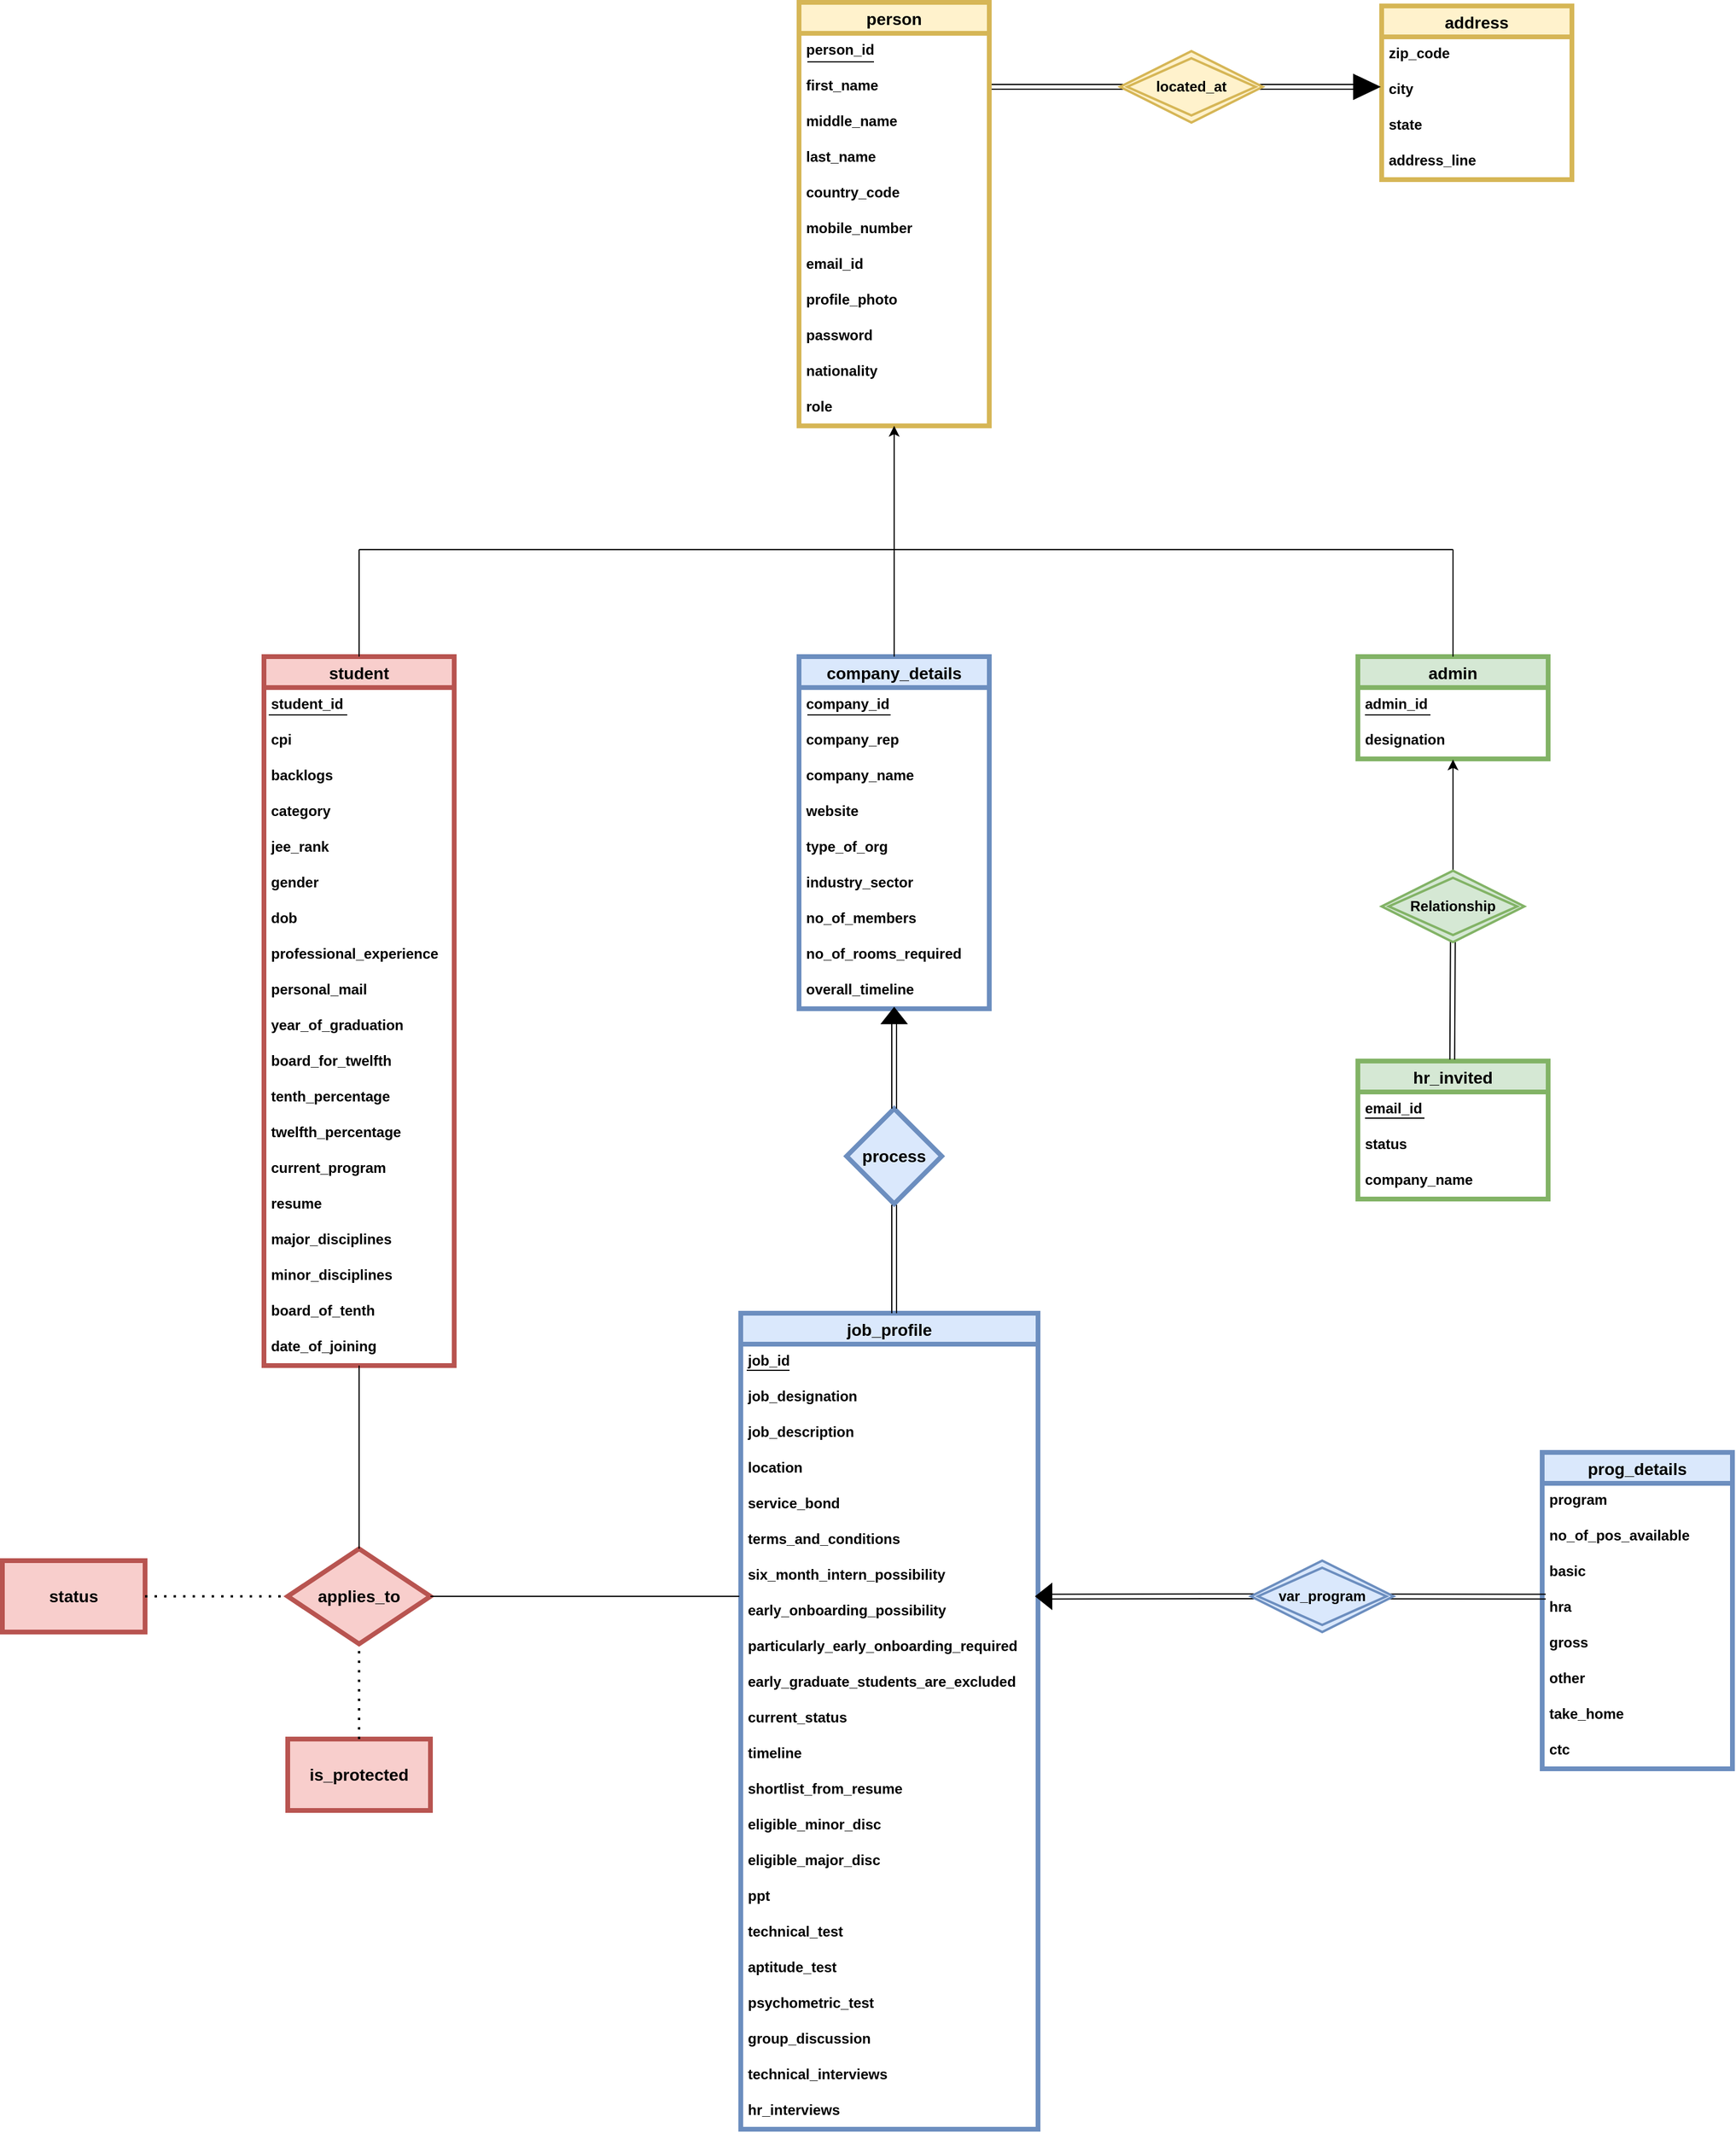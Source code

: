 <mxfile version="20.8.13" type="github">
  <diagram name="Page-1" id="ErMQx3ynQLDzi9Iqxh45">
    <mxGraphModel dx="875" dy="451" grid="1" gridSize="10" guides="1" tooltips="1" connect="1" arrows="1" fold="1" page="1" pageScale="1" pageWidth="1700" pageHeight="1100" background="#ffffff" math="0" shadow="0">
      <root>
        <mxCell id="0" />
        <mxCell id="1" parent="0" />
        <mxCell id="yVTUAOqbUdBhxPRr4Zg2-1" value="person" style="swimlane;fontStyle=1;childLayout=stackLayout;horizontal=1;startSize=26;horizontalStack=0;resizeParent=1;resizeParentMax=0;resizeLast=0;collapsible=1;marginBottom=0;align=center;fontSize=14;fillColor=#fff2cc;strokeColor=#d6b656;strokeWidth=4;" parent="1" vertex="1">
          <mxGeometry x="700" y="60" width="160" height="356" as="geometry" />
        </mxCell>
        <mxCell id="yVTUAOqbUdBhxPRr4Zg2-3" value="person_id" style="text;strokeColor=none;fillColor=none;spacingLeft=4;spacingRight=4;overflow=hidden;rotatable=0;points=[[0,0.5],[1,0.5]];portConstraint=eastwest;fontSize=12;fontStyle=1" parent="yVTUAOqbUdBhxPRr4Zg2-1" vertex="1">
          <mxGeometry y="26" width="160" height="30" as="geometry" />
        </mxCell>
        <mxCell id="Y-0x0eViZNTuThx88ply-29" value="" style="endArrow=none;html=1;rounded=0;shadow=0;fontSize=14;startSize=13;endSize=13;sourcePerimeterSpacing=-14;targetPerimeterSpacing=-7;" edge="1" parent="yVTUAOqbUdBhxPRr4Zg2-1">
          <mxGeometry width="50" height="50" relative="1" as="geometry">
            <mxPoint x="7" y="50" as="sourcePoint" />
            <mxPoint x="63" y="50" as="targetPoint" />
          </mxGeometry>
        </mxCell>
        <mxCell id="yVTUAOqbUdBhxPRr4Zg2-4" value="first_name" style="text;strokeColor=none;fillColor=none;spacingLeft=4;spacingRight=4;overflow=hidden;rotatable=0;points=[[0,0.5],[1,0.5]];portConstraint=eastwest;fontSize=12;strokeWidth=1;fontStyle=1" parent="yVTUAOqbUdBhxPRr4Zg2-1" vertex="1">
          <mxGeometry y="56" width="160" height="30" as="geometry" />
        </mxCell>
        <mxCell id="yVTUAOqbUdBhxPRr4Zg2-7" value="middle_name&#xa;" style="text;strokeColor=none;fillColor=none;spacingLeft=4;spacingRight=4;overflow=hidden;rotatable=0;points=[[0,0.5],[1,0.5]];portConstraint=eastwest;fontSize=12;strokeWidth=1;fontStyle=1" parent="yVTUAOqbUdBhxPRr4Zg2-1" vertex="1">
          <mxGeometry y="86" width="160" height="30" as="geometry" />
        </mxCell>
        <mxCell id="yVTUAOqbUdBhxPRr4Zg2-8" value="last_name" style="text;strokeColor=none;fillColor=none;spacingLeft=4;spacingRight=4;overflow=hidden;rotatable=0;points=[[0,0.5],[1,0.5]];portConstraint=eastwest;fontSize=12;strokeWidth=1;fontStyle=1" parent="yVTUAOqbUdBhxPRr4Zg2-1" vertex="1">
          <mxGeometry y="116" width="160" height="30" as="geometry" />
        </mxCell>
        <mxCell id="yVTUAOqbUdBhxPRr4Zg2-9" value="country_code" style="text;strokeColor=none;fillColor=none;spacingLeft=4;spacingRight=4;overflow=hidden;rotatable=0;points=[[0,0.5],[1,0.5]];portConstraint=eastwest;fontSize=12;strokeWidth=1;fontStyle=1" parent="yVTUAOqbUdBhxPRr4Zg2-1" vertex="1">
          <mxGeometry y="146" width="160" height="30" as="geometry" />
        </mxCell>
        <mxCell id="yVTUAOqbUdBhxPRr4Zg2-10" value="mobile_number" style="text;strokeColor=none;fillColor=none;spacingLeft=4;spacingRight=4;overflow=hidden;rotatable=0;points=[[0,0.5],[1,0.5]];portConstraint=eastwest;fontSize=12;strokeWidth=1;fontStyle=1" parent="yVTUAOqbUdBhxPRr4Zg2-1" vertex="1">
          <mxGeometry y="176" width="160" height="30" as="geometry" />
        </mxCell>
        <mxCell id="yVTUAOqbUdBhxPRr4Zg2-11" value="email_id" style="text;strokeColor=none;fillColor=none;spacingLeft=4;spacingRight=4;overflow=hidden;rotatable=0;points=[[0,0.5],[1,0.5]];portConstraint=eastwest;fontSize=12;strokeWidth=1;fontStyle=1" parent="yVTUAOqbUdBhxPRr4Zg2-1" vertex="1">
          <mxGeometry y="206" width="160" height="30" as="geometry" />
        </mxCell>
        <mxCell id="yVTUAOqbUdBhxPRr4Zg2-12" value="profile_photo" style="text;strokeColor=none;fillColor=none;spacingLeft=4;spacingRight=4;overflow=hidden;rotatable=0;points=[[0,0.5],[1,0.5]];portConstraint=eastwest;fontSize=12;strokeWidth=1;fontStyle=1" parent="yVTUAOqbUdBhxPRr4Zg2-1" vertex="1">
          <mxGeometry y="236" width="160" height="30" as="geometry" />
        </mxCell>
        <mxCell id="yVTUAOqbUdBhxPRr4Zg2-14" value="password" style="text;strokeColor=none;fillColor=none;spacingLeft=4;spacingRight=4;overflow=hidden;rotatable=0;points=[[0,0.5],[1,0.5]];portConstraint=eastwest;fontSize=12;strokeWidth=1;fontStyle=1" parent="yVTUAOqbUdBhxPRr4Zg2-1" vertex="1">
          <mxGeometry y="266" width="160" height="30" as="geometry" />
        </mxCell>
        <mxCell id="yVTUAOqbUdBhxPRr4Zg2-15" value="nationality" style="text;strokeColor=none;fillColor=none;spacingLeft=4;spacingRight=4;overflow=hidden;rotatable=0;points=[[0,0.5],[1,0.5]];portConstraint=eastwest;fontSize=12;strokeWidth=1;fontStyle=1" parent="yVTUAOqbUdBhxPRr4Zg2-1" vertex="1">
          <mxGeometry y="296" width="160" height="30" as="geometry" />
        </mxCell>
        <mxCell id="yVTUAOqbUdBhxPRr4Zg2-117" value="role" style="text;strokeColor=none;fillColor=none;spacingLeft=4;spacingRight=4;overflow=hidden;rotatable=0;points=[[0,0.5],[1,0.5]];portConstraint=eastwest;fontSize=12;strokeWidth=1;fontStyle=1" parent="yVTUAOqbUdBhxPRr4Zg2-1" vertex="1">
          <mxGeometry y="326" width="160" height="30" as="geometry" />
        </mxCell>
        <mxCell id="yVTUAOqbUdBhxPRr4Zg2-18" value="address" style="swimlane;fontStyle=1;childLayout=stackLayout;horizontal=1;startSize=26;horizontalStack=0;resizeParent=1;resizeParentMax=0;resizeLast=0;collapsible=1;marginBottom=0;align=center;fontSize=14;strokeWidth=4;fillColor=#fff2cc;strokeColor=#d6b656;" parent="1" vertex="1">
          <mxGeometry x="1190" y="63" width="160" height="146" as="geometry" />
        </mxCell>
        <mxCell id="yVTUAOqbUdBhxPRr4Zg2-19" value="zip_code" style="text;strokeColor=none;fillColor=none;spacingLeft=4;spacingRight=4;overflow=hidden;rotatable=0;points=[[0,0.5],[1,0.5]];portConstraint=eastwest;fontSize=12;fontStyle=1" parent="yVTUAOqbUdBhxPRr4Zg2-18" vertex="1">
          <mxGeometry y="26" width="160" height="30" as="geometry" />
        </mxCell>
        <mxCell id="yVTUAOqbUdBhxPRr4Zg2-20" value="city" style="text;strokeColor=none;fillColor=none;spacingLeft=4;spacingRight=4;overflow=hidden;rotatable=0;points=[[0,0.5],[1,0.5]];portConstraint=eastwest;fontSize=12;fontStyle=1" parent="yVTUAOqbUdBhxPRr4Zg2-18" vertex="1">
          <mxGeometry y="56" width="160" height="30" as="geometry" />
        </mxCell>
        <mxCell id="yVTUAOqbUdBhxPRr4Zg2-21" value="state " style="text;strokeColor=none;fillColor=none;spacingLeft=4;spacingRight=4;overflow=hidden;rotatable=0;points=[[0,0.5],[1,0.5]];portConstraint=eastwest;fontSize=12;fontStyle=1" parent="yVTUAOqbUdBhxPRr4Zg2-18" vertex="1">
          <mxGeometry y="86" width="160" height="30" as="geometry" />
        </mxCell>
        <mxCell id="yVTUAOqbUdBhxPRr4Zg2-22" value="address_line" style="text;strokeColor=none;fillColor=none;spacingLeft=4;spacingRight=4;overflow=hidden;rotatable=0;points=[[0,0.5],[1,0.5]];portConstraint=eastwest;fontSize=12;fontStyle=1" parent="yVTUAOqbUdBhxPRr4Zg2-18" vertex="1">
          <mxGeometry y="116" width="160" height="30" as="geometry" />
        </mxCell>
        <mxCell id="yVTUAOqbUdBhxPRr4Zg2-23" value="student" style="swimlane;fontStyle=1;childLayout=stackLayout;horizontal=1;startSize=26;horizontalStack=0;resizeParent=1;resizeParentMax=0;resizeLast=0;collapsible=1;marginBottom=0;align=center;fontSize=14;strokeWidth=4;fillColor=#f8cecc;strokeColor=#b85450;" parent="1" vertex="1">
          <mxGeometry x="250" y="610" width="160" height="596" as="geometry" />
        </mxCell>
        <mxCell id="yVTUAOqbUdBhxPRr4Zg2-24" value="student_id" style="text;strokeColor=none;fillColor=none;spacingLeft=4;spacingRight=4;overflow=hidden;rotatable=0;points=[[0,0.5],[1,0.5]];portConstraint=eastwest;fontSize=12;fontStyle=1" parent="yVTUAOqbUdBhxPRr4Zg2-23" vertex="1">
          <mxGeometry y="26" width="160" height="30" as="geometry" />
        </mxCell>
        <mxCell id="Y-0x0eViZNTuThx88ply-30" value="" style="endArrow=none;html=1;rounded=0;shadow=0;fontSize=14;startSize=13;endSize=13;sourcePerimeterSpacing=-14;targetPerimeterSpacing=-7;" edge="1" parent="yVTUAOqbUdBhxPRr4Zg2-23">
          <mxGeometry width="50" height="50" relative="1" as="geometry">
            <mxPoint x="4" y="49" as="sourcePoint" />
            <mxPoint x="70" y="49" as="targetPoint" />
          </mxGeometry>
        </mxCell>
        <mxCell id="yVTUAOqbUdBhxPRr4Zg2-116" value="cpi" style="text;strokeColor=none;fillColor=none;spacingLeft=4;spacingRight=4;overflow=hidden;rotatable=0;points=[[0,0.5],[1,0.5]];portConstraint=eastwest;fontSize=12;fontStyle=1" parent="yVTUAOqbUdBhxPRr4Zg2-23" vertex="1">
          <mxGeometry y="56" width="160" height="30" as="geometry" />
        </mxCell>
        <mxCell id="yVTUAOqbUdBhxPRr4Zg2-25" value="backlogs" style="text;strokeColor=none;fillColor=none;spacingLeft=4;spacingRight=4;overflow=hidden;rotatable=0;points=[[0,0.5],[1,0.5]];portConstraint=eastwest;fontSize=12;fontStyle=1" parent="yVTUAOqbUdBhxPRr4Zg2-23" vertex="1">
          <mxGeometry y="86" width="160" height="30" as="geometry" />
        </mxCell>
        <mxCell id="yVTUAOqbUdBhxPRr4Zg2-26" value="category" style="text;strokeColor=none;fillColor=none;spacingLeft=4;spacingRight=4;overflow=hidden;rotatable=0;points=[[0,0.5],[1,0.5]];portConstraint=eastwest;fontSize=12;fontStyle=1" parent="yVTUAOqbUdBhxPRr4Zg2-23" vertex="1">
          <mxGeometry y="116" width="160" height="30" as="geometry" />
        </mxCell>
        <mxCell id="yVTUAOqbUdBhxPRr4Zg2-27" value="jee_rank" style="text;strokeColor=none;fillColor=none;spacingLeft=4;spacingRight=4;overflow=hidden;rotatable=0;points=[[0,0.5],[1,0.5]];portConstraint=eastwest;fontSize=12;fontStyle=1" parent="yVTUAOqbUdBhxPRr4Zg2-23" vertex="1">
          <mxGeometry y="146" width="160" height="30" as="geometry" />
        </mxCell>
        <mxCell id="yVTUAOqbUdBhxPRr4Zg2-28" value="gender" style="text;strokeColor=none;fillColor=none;spacingLeft=4;spacingRight=4;overflow=hidden;rotatable=0;points=[[0,0.5],[1,0.5]];portConstraint=eastwest;fontSize=12;fontStyle=1" parent="yVTUAOqbUdBhxPRr4Zg2-23" vertex="1">
          <mxGeometry y="176" width="160" height="30" as="geometry" />
        </mxCell>
        <mxCell id="yVTUAOqbUdBhxPRr4Zg2-29" value="dob" style="text;strokeColor=none;fillColor=none;spacingLeft=4;spacingRight=4;overflow=hidden;rotatable=0;points=[[0,0.5],[1,0.5]];portConstraint=eastwest;fontSize=12;fontStyle=1" parent="yVTUAOqbUdBhxPRr4Zg2-23" vertex="1">
          <mxGeometry y="206" width="160" height="30" as="geometry" />
        </mxCell>
        <mxCell id="yVTUAOqbUdBhxPRr4Zg2-30" value="professional_experience " style="text;strokeColor=none;fillColor=none;spacingLeft=4;spacingRight=4;overflow=hidden;rotatable=0;points=[[0,0.5],[1,0.5]];portConstraint=eastwest;fontSize=12;fontStyle=1" parent="yVTUAOqbUdBhxPRr4Zg2-23" vertex="1">
          <mxGeometry y="236" width="160" height="30" as="geometry" />
        </mxCell>
        <mxCell id="yVTUAOqbUdBhxPRr4Zg2-31" value="personal_mail" style="text;strokeColor=none;fillColor=none;spacingLeft=4;spacingRight=4;overflow=hidden;rotatable=0;points=[[0,0.5],[1,0.5]];portConstraint=eastwest;fontSize=12;fontStyle=1" parent="yVTUAOqbUdBhxPRr4Zg2-23" vertex="1">
          <mxGeometry y="266" width="160" height="30" as="geometry" />
        </mxCell>
        <mxCell id="yVTUAOqbUdBhxPRr4Zg2-32" value="year_of_graduation" style="text;strokeColor=none;fillColor=none;spacingLeft=4;spacingRight=4;overflow=hidden;rotatable=0;points=[[0,0.5],[1,0.5]];portConstraint=eastwest;fontSize=12;fontStyle=1" parent="yVTUAOqbUdBhxPRr4Zg2-23" vertex="1">
          <mxGeometry y="296" width="160" height="30" as="geometry" />
        </mxCell>
        <mxCell id="yVTUAOqbUdBhxPRr4Zg2-33" value="board_for_twelfth" style="text;strokeColor=none;fillColor=none;spacingLeft=4;spacingRight=4;overflow=hidden;rotatable=0;points=[[0,0.5],[1,0.5]];portConstraint=eastwest;fontSize=12;fontStyle=1" parent="yVTUAOqbUdBhxPRr4Zg2-23" vertex="1">
          <mxGeometry y="326" width="160" height="30" as="geometry" />
        </mxCell>
        <mxCell id="yVTUAOqbUdBhxPRr4Zg2-34" value="tenth_percentage" style="text;strokeColor=none;fillColor=none;spacingLeft=4;spacingRight=4;overflow=hidden;rotatable=0;points=[[0,0.5],[1,0.5]];portConstraint=eastwest;fontSize=12;fontStyle=1" parent="yVTUAOqbUdBhxPRr4Zg2-23" vertex="1">
          <mxGeometry y="356" width="160" height="30" as="geometry" />
        </mxCell>
        <mxCell id="yVTUAOqbUdBhxPRr4Zg2-35" value="twelfth_percentage" style="text;strokeColor=none;fillColor=none;spacingLeft=4;spacingRight=4;overflow=hidden;rotatable=0;points=[[0,0.5],[1,0.5]];portConstraint=eastwest;fontSize=12;fontStyle=1" parent="yVTUAOqbUdBhxPRr4Zg2-23" vertex="1">
          <mxGeometry y="386" width="160" height="30" as="geometry" />
        </mxCell>
        <mxCell id="yVTUAOqbUdBhxPRr4Zg2-36" value="current_program" style="text;strokeColor=none;fillColor=none;spacingLeft=4;spacingRight=4;overflow=hidden;rotatable=0;points=[[0,0.5],[1,0.5]];portConstraint=eastwest;fontSize=12;fontStyle=1" parent="yVTUAOqbUdBhxPRr4Zg2-23" vertex="1">
          <mxGeometry y="416" width="160" height="30" as="geometry" />
        </mxCell>
        <mxCell id="yVTUAOqbUdBhxPRr4Zg2-37" value="resume" style="text;strokeColor=none;fillColor=none;spacingLeft=4;spacingRight=4;overflow=hidden;rotatable=0;points=[[0,0.5],[1,0.5]];portConstraint=eastwest;fontSize=12;fontStyle=1" parent="yVTUAOqbUdBhxPRr4Zg2-23" vertex="1">
          <mxGeometry y="446" width="160" height="30" as="geometry" />
        </mxCell>
        <mxCell id="yVTUAOqbUdBhxPRr4Zg2-38" value="major_disciplines " style="text;strokeColor=none;fillColor=none;spacingLeft=4;spacingRight=4;overflow=hidden;rotatable=0;points=[[0,0.5],[1,0.5]];portConstraint=eastwest;fontSize=12;fontStyle=1" parent="yVTUAOqbUdBhxPRr4Zg2-23" vertex="1">
          <mxGeometry y="476" width="160" height="30" as="geometry" />
        </mxCell>
        <mxCell id="yVTUAOqbUdBhxPRr4Zg2-39" value="minor_disciplines " style="text;strokeColor=none;fillColor=none;spacingLeft=4;spacingRight=4;overflow=hidden;rotatable=0;points=[[0,0.5],[1,0.5]];portConstraint=eastwest;fontSize=12;fontStyle=1" parent="yVTUAOqbUdBhxPRr4Zg2-23" vertex="1">
          <mxGeometry y="506" width="160" height="30" as="geometry" />
        </mxCell>
        <mxCell id="yVTUAOqbUdBhxPRr4Zg2-40" value="board_of_tenth" style="text;strokeColor=none;fillColor=none;spacingLeft=4;spacingRight=4;overflow=hidden;rotatable=0;points=[[0,0.5],[1,0.5]];portConstraint=eastwest;fontSize=12;fontStyle=1" parent="yVTUAOqbUdBhxPRr4Zg2-23" vertex="1">
          <mxGeometry y="536" width="160" height="30" as="geometry" />
        </mxCell>
        <mxCell id="yVTUAOqbUdBhxPRr4Zg2-60" value="date_of_joining" style="text;strokeColor=none;fillColor=none;spacingLeft=4;spacingRight=4;overflow=hidden;rotatable=0;points=[[0,0.5],[1,0.5]];portConstraint=eastwest;fontSize=12;fontStyle=1" parent="yVTUAOqbUdBhxPRr4Zg2-23" vertex="1">
          <mxGeometry y="566" width="160" height="30" as="geometry" />
        </mxCell>
        <mxCell id="yVTUAOqbUdBhxPRr4Zg2-61" value="job_profile" style="swimlane;fontStyle=1;childLayout=stackLayout;horizontal=1;startSize=26;horizontalStack=0;resizeParent=1;resizeParentMax=0;resizeLast=0;collapsible=1;marginBottom=0;align=center;fontSize=14;strokeWidth=4;fillColor=#dae8fc;strokeColor=#6c8ebf;" parent="1" vertex="1">
          <mxGeometry x="651" y="1162" width="250" height="686" as="geometry" />
        </mxCell>
        <mxCell id="yVTUAOqbUdBhxPRr4Zg2-62" value="job_id" style="text;strokeColor=none;fillColor=none;spacingLeft=4;spacingRight=4;overflow=hidden;rotatable=0;points=[[0,0.5],[1,0.5]];portConstraint=eastwest;fontSize=12;strokeWidth=2;fontStyle=1" parent="yVTUAOqbUdBhxPRr4Zg2-61" vertex="1">
          <mxGeometry y="26" width="250" height="30" as="geometry" />
        </mxCell>
        <mxCell id="Y-0x0eViZNTuThx88ply-33" value="" style="endArrow=none;html=1;rounded=0;shadow=0;fontSize=14;startSize=13;endSize=13;sourcePerimeterSpacing=-14;targetPerimeterSpacing=-7;" edge="1" parent="yVTUAOqbUdBhxPRr4Zg2-61">
          <mxGeometry width="50" height="50" relative="1" as="geometry">
            <mxPoint x="5" y="48" as="sourcePoint" />
            <mxPoint x="41" y="48" as="targetPoint" />
          </mxGeometry>
        </mxCell>
        <mxCell id="yVTUAOqbUdBhxPRr4Zg2-63" value="job_designation" style="text;strokeColor=none;fillColor=none;spacingLeft=4;spacingRight=4;overflow=hidden;rotatable=0;points=[[0,0.5],[1,0.5]];portConstraint=eastwest;fontSize=12;fontStyle=1" parent="yVTUAOqbUdBhxPRr4Zg2-61" vertex="1">
          <mxGeometry y="56" width="250" height="30" as="geometry" />
        </mxCell>
        <mxCell id="yVTUAOqbUdBhxPRr4Zg2-64" value="job_description" style="text;strokeColor=none;fillColor=none;spacingLeft=4;spacingRight=4;overflow=hidden;rotatable=0;points=[[0,0.5],[1,0.5]];portConstraint=eastwest;fontSize=12;fontStyle=1" parent="yVTUAOqbUdBhxPRr4Zg2-61" vertex="1">
          <mxGeometry y="86" width="250" height="30" as="geometry" />
        </mxCell>
        <mxCell id="yVTUAOqbUdBhxPRr4Zg2-65" value="location" style="text;strokeColor=none;fillColor=none;spacingLeft=4;spacingRight=4;overflow=hidden;rotatable=0;points=[[0,0.5],[1,0.5]];portConstraint=eastwest;fontSize=12;fontStyle=1" parent="yVTUAOqbUdBhxPRr4Zg2-61" vertex="1">
          <mxGeometry y="116" width="250" height="30" as="geometry" />
        </mxCell>
        <mxCell id="yVTUAOqbUdBhxPRr4Zg2-66" value="service_bond" style="text;strokeColor=none;fillColor=none;spacingLeft=4;spacingRight=4;overflow=hidden;rotatable=0;points=[[0,0.5],[1,0.5]];portConstraint=eastwest;fontSize=12;fontStyle=1" parent="yVTUAOqbUdBhxPRr4Zg2-61" vertex="1">
          <mxGeometry y="146" width="250" height="30" as="geometry" />
        </mxCell>
        <mxCell id="yVTUAOqbUdBhxPRr4Zg2-67" value="terms_and_conditions" style="text;strokeColor=none;fillColor=none;spacingLeft=4;spacingRight=4;overflow=hidden;rotatable=0;points=[[0,0.5],[1,0.5]];portConstraint=eastwest;fontSize=12;fontStyle=1" parent="yVTUAOqbUdBhxPRr4Zg2-61" vertex="1">
          <mxGeometry y="176" width="250" height="30" as="geometry" />
        </mxCell>
        <mxCell id="yVTUAOqbUdBhxPRr4Zg2-68" value="six_month_intern_possibility" style="text;strokeColor=none;fillColor=none;spacingLeft=4;spacingRight=4;overflow=hidden;rotatable=0;points=[[0,0.5],[1,0.5]];portConstraint=eastwest;fontSize=12;fontStyle=1" parent="yVTUAOqbUdBhxPRr4Zg2-61" vertex="1">
          <mxGeometry y="206" width="250" height="30" as="geometry" />
        </mxCell>
        <mxCell id="yVTUAOqbUdBhxPRr4Zg2-69" value="early_onboarding_possibility" style="text;strokeColor=none;fillColor=none;spacingLeft=4;spacingRight=4;overflow=hidden;rotatable=0;points=[[0,0.5],[1,0.5]];portConstraint=eastwest;fontSize=12;fontStyle=1" parent="yVTUAOqbUdBhxPRr4Zg2-61" vertex="1">
          <mxGeometry y="236" width="250" height="30" as="geometry" />
        </mxCell>
        <mxCell id="yVTUAOqbUdBhxPRr4Zg2-70" value="particularly_early_onboarding_required" style="text;strokeColor=none;fillColor=none;spacingLeft=4;spacingRight=4;overflow=hidden;rotatable=0;points=[[0,0.5],[1,0.5]];portConstraint=eastwest;fontSize=12;fontStyle=1" parent="yVTUAOqbUdBhxPRr4Zg2-61" vertex="1">
          <mxGeometry y="266" width="250" height="30" as="geometry" />
        </mxCell>
        <mxCell id="yVTUAOqbUdBhxPRr4Zg2-71" value="early_graduate_students_are_excluded" style="text;strokeColor=none;fillColor=none;spacingLeft=4;spacingRight=4;overflow=hidden;rotatable=0;points=[[0,0.5],[1,0.5]];portConstraint=eastwest;fontSize=12;fontStyle=1" parent="yVTUAOqbUdBhxPRr4Zg2-61" vertex="1">
          <mxGeometry y="296" width="250" height="30" as="geometry" />
        </mxCell>
        <mxCell id="yVTUAOqbUdBhxPRr4Zg2-74" value="current_status" style="text;strokeColor=none;fillColor=none;spacingLeft=4;spacingRight=4;overflow=hidden;rotatable=0;points=[[0,0.5],[1,0.5]];portConstraint=eastwest;fontSize=12;fontStyle=1" parent="yVTUAOqbUdBhxPRr4Zg2-61" vertex="1">
          <mxGeometry y="326" width="250" height="30" as="geometry" />
        </mxCell>
        <mxCell id="yVTUAOqbUdBhxPRr4Zg2-75" value="timeline" style="text;strokeColor=none;fillColor=none;spacingLeft=4;spacingRight=4;overflow=hidden;rotatable=0;points=[[0,0.5],[1,0.5]];portConstraint=eastwest;fontSize=12;fontStyle=1" parent="yVTUAOqbUdBhxPRr4Zg2-61" vertex="1">
          <mxGeometry y="356" width="250" height="30" as="geometry" />
        </mxCell>
        <mxCell id="yVTUAOqbUdBhxPRr4Zg2-87" value="shortlist_from_resume" style="text;strokeColor=none;fillColor=none;spacingLeft=4;spacingRight=4;overflow=hidden;rotatable=0;points=[[0,0.5],[1,0.5]];portConstraint=eastwest;fontSize=12;fontStyle=1" parent="yVTUAOqbUdBhxPRr4Zg2-61" vertex="1">
          <mxGeometry y="386" width="250" height="30" as="geometry" />
        </mxCell>
        <mxCell id="yVTUAOqbUdBhxPRr4Zg2-76" value="eligible_minor_disc" style="text;strokeColor=none;fillColor=none;spacingLeft=4;spacingRight=4;overflow=hidden;rotatable=0;points=[[0,0.5],[1,0.5]];portConstraint=eastwest;fontSize=12;fontStyle=1" parent="yVTUAOqbUdBhxPRr4Zg2-61" vertex="1">
          <mxGeometry y="416" width="250" height="30" as="geometry" />
        </mxCell>
        <mxCell id="Y-0x0eViZNTuThx88ply-36" value="eligible_major_disc" style="text;strokeColor=none;fillColor=none;spacingLeft=4;spacingRight=4;overflow=hidden;rotatable=0;points=[[0,0.5],[1,0.5]];portConstraint=eastwest;fontSize=12;fontStyle=1" vertex="1" parent="yVTUAOqbUdBhxPRr4Zg2-61">
          <mxGeometry y="446" width="250" height="30" as="geometry" />
        </mxCell>
        <mxCell id="yVTUAOqbUdBhxPRr4Zg2-77" value="ppt" style="text;strokeColor=none;fillColor=none;spacingLeft=4;spacingRight=4;overflow=hidden;rotatable=0;points=[[0,0.5],[1,0.5]];portConstraint=eastwest;fontSize=12;fontStyle=1" parent="yVTUAOqbUdBhxPRr4Zg2-61" vertex="1">
          <mxGeometry y="476" width="250" height="30" as="geometry" />
        </mxCell>
        <mxCell id="yVTUAOqbUdBhxPRr4Zg2-78" value="technical_test" style="text;strokeColor=none;fillColor=none;spacingLeft=4;spacingRight=4;overflow=hidden;rotatable=0;points=[[0,0.5],[1,0.5]];portConstraint=eastwest;fontSize=12;fontStyle=1" parent="yVTUAOqbUdBhxPRr4Zg2-61" vertex="1">
          <mxGeometry y="506" width="250" height="30" as="geometry" />
        </mxCell>
        <mxCell id="yVTUAOqbUdBhxPRr4Zg2-79" value="aptitude_test" style="text;strokeColor=none;fillColor=none;spacingLeft=4;spacingRight=4;overflow=hidden;rotatable=0;points=[[0,0.5],[1,0.5]];portConstraint=eastwest;fontSize=12;fontStyle=1" parent="yVTUAOqbUdBhxPRr4Zg2-61" vertex="1">
          <mxGeometry y="536" width="250" height="30" as="geometry" />
        </mxCell>
        <mxCell id="yVTUAOqbUdBhxPRr4Zg2-80" value="psychometric_test" style="text;strokeColor=none;fillColor=none;spacingLeft=4;spacingRight=4;overflow=hidden;rotatable=0;points=[[0,0.5],[1,0.5]];portConstraint=eastwest;fontSize=12;fontStyle=1" parent="yVTUAOqbUdBhxPRr4Zg2-61" vertex="1">
          <mxGeometry y="566" width="250" height="30" as="geometry" />
        </mxCell>
        <mxCell id="yVTUAOqbUdBhxPRr4Zg2-81" value="group_discussion" style="text;strokeColor=none;fillColor=none;spacingLeft=4;spacingRight=4;overflow=hidden;rotatable=0;points=[[0,0.5],[1,0.5]];portConstraint=eastwest;fontSize=12;fontStyle=1" parent="yVTUAOqbUdBhxPRr4Zg2-61" vertex="1">
          <mxGeometry y="596" width="250" height="30" as="geometry" />
        </mxCell>
        <mxCell id="yVTUAOqbUdBhxPRr4Zg2-82" value="technical_interviews" style="text;strokeColor=none;fillColor=none;spacingLeft=4;spacingRight=4;overflow=hidden;rotatable=0;points=[[0,0.5],[1,0.5]];portConstraint=eastwest;fontSize=12;fontStyle=1" parent="yVTUAOqbUdBhxPRr4Zg2-61" vertex="1">
          <mxGeometry y="626" width="250" height="30" as="geometry" />
        </mxCell>
        <mxCell id="yVTUAOqbUdBhxPRr4Zg2-83" value="hr_interviews" style="text;strokeColor=none;fillColor=none;spacingLeft=4;spacingRight=4;overflow=hidden;rotatable=0;points=[[0,0.5],[1,0.5]];portConstraint=eastwest;fontSize=12;fontStyle=1" parent="yVTUAOqbUdBhxPRr4Zg2-61" vertex="1">
          <mxGeometry y="656" width="250" height="30" as="geometry" />
        </mxCell>
        <mxCell id="yVTUAOqbUdBhxPRr4Zg2-88" value="prog_details" style="swimlane;fontStyle=1;childLayout=stackLayout;horizontal=1;startSize=26;horizontalStack=0;resizeParent=1;resizeParentMax=0;resizeLast=0;collapsible=1;marginBottom=0;align=center;fontSize=14;strokeWidth=4;fillColor=#dae8fc;strokeColor=#6c8ebf;" parent="1" vertex="1">
          <mxGeometry x="1325" y="1279" width="160" height="266" as="geometry" />
        </mxCell>
        <mxCell id="Y-0x0eViZNTuThx88ply-37" value="program" style="text;strokeColor=none;fillColor=none;spacingLeft=4;spacingRight=4;overflow=hidden;rotatable=0;points=[[0,0.5],[1,0.5]];portConstraint=eastwest;fontSize=12;fontStyle=1" vertex="1" parent="yVTUAOqbUdBhxPRr4Zg2-88">
          <mxGeometry y="26" width="160" height="30" as="geometry" />
        </mxCell>
        <mxCell id="yVTUAOqbUdBhxPRr4Zg2-89" value="no_of_pos_available" style="text;strokeColor=none;fillColor=none;spacingLeft=4;spacingRight=4;overflow=hidden;rotatable=0;points=[[0,0.5],[1,0.5]];portConstraint=eastwest;fontSize=12;fontStyle=1" parent="yVTUAOqbUdBhxPRr4Zg2-88" vertex="1">
          <mxGeometry y="56" width="160" height="30" as="geometry" />
        </mxCell>
        <mxCell id="yVTUAOqbUdBhxPRr4Zg2-90" value="basic" style="text;strokeColor=none;fillColor=none;spacingLeft=4;spacingRight=4;overflow=hidden;rotatable=0;points=[[0,0.5],[1,0.5]];portConstraint=eastwest;fontSize=12;fontStyle=1" parent="yVTUAOqbUdBhxPRr4Zg2-88" vertex="1">
          <mxGeometry y="86" width="160" height="30" as="geometry" />
        </mxCell>
        <mxCell id="yVTUAOqbUdBhxPRr4Zg2-91" value="hra" style="text;strokeColor=none;fillColor=none;spacingLeft=4;spacingRight=4;overflow=hidden;rotatable=0;points=[[0,0.5],[1,0.5]];portConstraint=eastwest;fontSize=12;fontStyle=1" parent="yVTUAOqbUdBhxPRr4Zg2-88" vertex="1">
          <mxGeometry y="116" width="160" height="30" as="geometry" />
        </mxCell>
        <mxCell id="yVTUAOqbUdBhxPRr4Zg2-92" value="gross" style="text;strokeColor=none;fillColor=none;spacingLeft=4;spacingRight=4;overflow=hidden;rotatable=0;points=[[0,0.5],[1,0.5]];portConstraint=eastwest;fontSize=12;fontStyle=1" parent="yVTUAOqbUdBhxPRr4Zg2-88" vertex="1">
          <mxGeometry y="146" width="160" height="30" as="geometry" />
        </mxCell>
        <mxCell id="yVTUAOqbUdBhxPRr4Zg2-93" value="other" style="text;strokeColor=none;fillColor=none;spacingLeft=4;spacingRight=4;overflow=hidden;rotatable=0;points=[[0,0.5],[1,0.5]];portConstraint=eastwest;fontSize=12;fontStyle=1" parent="yVTUAOqbUdBhxPRr4Zg2-88" vertex="1">
          <mxGeometry y="176" width="160" height="30" as="geometry" />
        </mxCell>
        <mxCell id="yVTUAOqbUdBhxPRr4Zg2-94" value="take_home" style="text;strokeColor=none;fillColor=none;spacingLeft=4;spacingRight=4;overflow=hidden;rotatable=0;points=[[0,0.5],[1,0.5]];portConstraint=eastwest;fontSize=12;fontStyle=1" parent="yVTUAOqbUdBhxPRr4Zg2-88" vertex="1">
          <mxGeometry y="206" width="160" height="30" as="geometry" />
        </mxCell>
        <mxCell id="yVTUAOqbUdBhxPRr4Zg2-95" value="ctc" style="text;strokeColor=none;fillColor=none;spacingLeft=4;spacingRight=4;overflow=hidden;rotatable=0;points=[[0,0.5],[1,0.5]];portConstraint=eastwest;fontSize=12;fontStyle=1" parent="yVTUAOqbUdBhxPRr4Zg2-88" vertex="1">
          <mxGeometry y="236" width="160" height="30" as="geometry" />
        </mxCell>
        <mxCell id="yVTUAOqbUdBhxPRr4Zg2-97" value="admin" style="swimlane;fontStyle=1;childLayout=stackLayout;horizontal=1;startSize=26;horizontalStack=0;resizeParent=1;resizeParentMax=0;resizeLast=0;collapsible=1;marginBottom=0;align=center;fontSize=14;strokeWidth=4;fillColor=#d5e8d4;strokeColor=#82b366;" parent="1" vertex="1">
          <mxGeometry x="1170" y="610" width="160" height="86" as="geometry" />
        </mxCell>
        <mxCell id="yVTUAOqbUdBhxPRr4Zg2-114" value="admin_id" style="text;strokeColor=none;fillColor=none;spacingLeft=4;spacingRight=4;overflow=hidden;rotatable=0;points=[[0,0.5],[1,0.5]];portConstraint=eastwest;fontSize=12;fontStyle=1" parent="yVTUAOqbUdBhxPRr4Zg2-97" vertex="1">
          <mxGeometry y="26" width="160" height="30" as="geometry" />
        </mxCell>
        <mxCell id="Y-0x0eViZNTuThx88ply-32" value="" style="endArrow=none;html=1;rounded=0;shadow=0;fontSize=14;startSize=13;endSize=13;sourcePerimeterSpacing=-14;targetPerimeterSpacing=-7;" edge="1" parent="yVTUAOqbUdBhxPRr4Zg2-97">
          <mxGeometry width="50" height="50" relative="1" as="geometry">
            <mxPoint x="6" y="49" as="sourcePoint" />
            <mxPoint x="61" y="49" as="targetPoint" />
          </mxGeometry>
        </mxCell>
        <mxCell id="yVTUAOqbUdBhxPRr4Zg2-98" value="designation" style="text;strokeColor=none;fillColor=none;spacingLeft=4;spacingRight=4;overflow=hidden;rotatable=0;points=[[0,0.5],[1,0.5]];portConstraint=eastwest;fontSize=12;fontStyle=1" parent="yVTUAOqbUdBhxPRr4Zg2-97" vertex="1">
          <mxGeometry y="56" width="160" height="30" as="geometry" />
        </mxCell>
        <mxCell id="yVTUAOqbUdBhxPRr4Zg2-101" value="hr_invited" style="swimlane;fontStyle=1;childLayout=stackLayout;horizontal=1;startSize=26;horizontalStack=0;resizeParent=1;resizeParentMax=0;resizeLast=0;collapsible=1;marginBottom=0;align=center;fontSize=14;strokeWidth=4;fillColor=#d5e8d4;strokeColor=#82b366;" parent="1" vertex="1">
          <mxGeometry x="1170" y="950" width="160" height="116" as="geometry" />
        </mxCell>
        <mxCell id="yVTUAOqbUdBhxPRr4Zg2-113" value="email_id" style="text;strokeColor=none;fillColor=none;spacingLeft=4;spacingRight=4;overflow=hidden;rotatable=0;points=[[0,0.5],[1,0.5]];portConstraint=eastwest;fontSize=12;fontStyle=1" parent="yVTUAOqbUdBhxPRr4Zg2-101" vertex="1">
          <mxGeometry y="26" width="160" height="30" as="geometry" />
        </mxCell>
        <mxCell id="Y-0x0eViZNTuThx88ply-34" value="" style="endArrow=none;html=1;rounded=0;shadow=0;fontSize=14;startSize=13;endSize=13;sourcePerimeterSpacing=-14;targetPerimeterSpacing=-7;" edge="1" parent="yVTUAOqbUdBhxPRr4Zg2-101">
          <mxGeometry width="50" height="50" relative="1" as="geometry">
            <mxPoint x="6" y="48" as="sourcePoint" />
            <mxPoint x="56" y="48" as="targetPoint" />
          </mxGeometry>
        </mxCell>
        <mxCell id="yVTUAOqbUdBhxPRr4Zg2-103" value="status" style="text;strokeColor=none;fillColor=none;spacingLeft=4;spacingRight=4;overflow=hidden;rotatable=0;points=[[0,0.5],[1,0.5]];portConstraint=eastwest;fontSize=12;fontStyle=1" parent="yVTUAOqbUdBhxPRr4Zg2-101" vertex="1">
          <mxGeometry y="56" width="160" height="30" as="geometry" />
        </mxCell>
        <mxCell id="yVTUAOqbUdBhxPRr4Zg2-104" value="company_name" style="text;strokeColor=none;fillColor=none;spacingLeft=4;spacingRight=4;overflow=hidden;rotatable=0;points=[[0,0.5],[1,0.5]];portConstraint=eastwest;fontSize=12;fontStyle=1" parent="yVTUAOqbUdBhxPRr4Zg2-101" vertex="1">
          <mxGeometry y="86" width="160" height="30" as="geometry" />
        </mxCell>
        <mxCell id="yVTUAOqbUdBhxPRr4Zg2-105" value="company_details" style="swimlane;fontStyle=1;childLayout=stackLayout;horizontal=1;startSize=26;horizontalStack=0;resizeParent=1;resizeParentMax=0;resizeLast=0;collapsible=1;marginBottom=0;align=center;fontSize=14;strokeWidth=4;fillColor=#dae8fc;strokeColor=#6c8ebf;" parent="1" vertex="1">
          <mxGeometry x="700" y="610" width="160" height="296" as="geometry" />
        </mxCell>
        <mxCell id="yVTUAOqbUdBhxPRr4Zg2-106" value="company_id" style="text;strokeColor=none;fillColor=none;spacingLeft=4;spacingRight=4;overflow=hidden;rotatable=0;points=[[0,0.5],[1,0.5]];portConstraint=eastwest;fontSize=12;fontStyle=1" parent="yVTUAOqbUdBhxPRr4Zg2-105" vertex="1">
          <mxGeometry y="26" width="160" height="30" as="geometry" />
        </mxCell>
        <mxCell id="Y-0x0eViZNTuThx88ply-31" value="" style="endArrow=none;html=1;rounded=0;shadow=0;fontSize=14;startSize=13;endSize=13;sourcePerimeterSpacing=-14;targetPerimeterSpacing=-7;" edge="1" parent="yVTUAOqbUdBhxPRr4Zg2-105">
          <mxGeometry width="50" height="50" relative="1" as="geometry">
            <mxPoint x="7" y="49" as="sourcePoint" />
            <mxPoint x="77" y="49" as="targetPoint" />
          </mxGeometry>
        </mxCell>
        <mxCell id="Y-0x0eViZNTuThx88ply-21" value="company_rep" style="text;strokeColor=none;fillColor=none;spacingLeft=4;spacingRight=4;overflow=hidden;rotatable=0;points=[[0,0.5],[1,0.5]];portConstraint=eastwest;fontSize=12;fontStyle=1" vertex="1" parent="yVTUAOqbUdBhxPRr4Zg2-105">
          <mxGeometry y="56" width="160" height="30" as="geometry" />
        </mxCell>
        <mxCell id="yVTUAOqbUdBhxPRr4Zg2-115" value="company_name" style="text;strokeColor=none;fillColor=none;spacingLeft=4;spacingRight=4;overflow=hidden;rotatable=0;points=[[0,0.5],[1,0.5]];portConstraint=eastwest;fontSize=12;fontStyle=1" parent="yVTUAOqbUdBhxPRr4Zg2-105" vertex="1">
          <mxGeometry y="86" width="160" height="30" as="geometry" />
        </mxCell>
        <mxCell id="yVTUAOqbUdBhxPRr4Zg2-107" value="website" style="text;strokeColor=none;fillColor=none;spacingLeft=4;spacingRight=4;overflow=hidden;rotatable=0;points=[[0,0.5],[1,0.5]];portConstraint=eastwest;fontSize=12;fontStyle=1" parent="yVTUAOqbUdBhxPRr4Zg2-105" vertex="1">
          <mxGeometry y="116" width="160" height="30" as="geometry" />
        </mxCell>
        <mxCell id="yVTUAOqbUdBhxPRr4Zg2-108" value="type_of_org" style="text;strokeColor=none;fillColor=none;spacingLeft=4;spacingRight=4;overflow=hidden;rotatable=0;points=[[0,0.5],[1,0.5]];portConstraint=eastwest;fontSize=12;fontStyle=1" parent="yVTUAOqbUdBhxPRr4Zg2-105" vertex="1">
          <mxGeometry y="146" width="160" height="30" as="geometry" />
        </mxCell>
        <mxCell id="yVTUAOqbUdBhxPRr4Zg2-109" value="industry_sector" style="text;strokeColor=none;fillColor=none;spacingLeft=4;spacingRight=4;overflow=hidden;rotatable=0;points=[[0,0.5],[1,0.5]];portConstraint=eastwest;fontSize=12;fontStyle=1" parent="yVTUAOqbUdBhxPRr4Zg2-105" vertex="1">
          <mxGeometry y="176" width="160" height="30" as="geometry" />
        </mxCell>
        <mxCell id="yVTUAOqbUdBhxPRr4Zg2-110" value="no_of_members" style="text;strokeColor=none;fillColor=none;spacingLeft=4;spacingRight=4;overflow=hidden;rotatable=0;points=[[0,0.5],[1,0.5]];portConstraint=eastwest;fontSize=12;fontStyle=1" parent="yVTUAOqbUdBhxPRr4Zg2-105" vertex="1">
          <mxGeometry y="206" width="160" height="30" as="geometry" />
        </mxCell>
        <mxCell id="yVTUAOqbUdBhxPRr4Zg2-111" value="no_of_rooms_required" style="text;strokeColor=none;fillColor=none;spacingLeft=4;spacingRight=4;overflow=hidden;rotatable=0;points=[[0,0.5],[1,0.5]];portConstraint=eastwest;fontSize=12;fontStyle=1" parent="yVTUAOqbUdBhxPRr4Zg2-105" vertex="1">
          <mxGeometry y="236" width="160" height="30" as="geometry" />
        </mxCell>
        <mxCell id="yVTUAOqbUdBhxPRr4Zg2-112" value="overall_timeline" style="text;strokeColor=none;fillColor=none;spacingLeft=4;spacingRight=4;overflow=hidden;rotatable=0;points=[[0,0.5],[1,0.5]];portConstraint=eastwest;fontSize=12;fontStyle=1" parent="yVTUAOqbUdBhxPRr4Zg2-105" vertex="1">
          <mxGeometry y="266" width="160" height="30" as="geometry" />
        </mxCell>
        <mxCell id="yVTUAOqbUdBhxPRr4Zg2-123" value="" style="endArrow=none;html=1;rounded=0;fontStyle=1" parent="1" edge="1">
          <mxGeometry width="50" height="50" relative="1" as="geometry">
            <mxPoint x="330" y="520" as="sourcePoint" />
            <mxPoint x="1250" y="520" as="targetPoint" />
          </mxGeometry>
        </mxCell>
        <mxCell id="yVTUAOqbUdBhxPRr4Zg2-127" value="" style="endArrow=none;html=1;rounded=0;fontStyle=1" parent="1" source="yVTUAOqbUdBhxPRr4Zg2-23" edge="1">
          <mxGeometry width="50" height="50" relative="1" as="geometry">
            <mxPoint x="470" y="570" as="sourcePoint" />
            <mxPoint x="330" y="520" as="targetPoint" />
          </mxGeometry>
        </mxCell>
        <mxCell id="yVTUAOqbUdBhxPRr4Zg2-128" value="" style="endArrow=none;html=1;rounded=0;exitX=0.5;exitY=0;exitDx=0;exitDy=0;fontStyle=1" parent="1" source="yVTUAOqbUdBhxPRr4Zg2-105" edge="1">
          <mxGeometry width="50" height="50" relative="1" as="geometry">
            <mxPoint x="920" y="590" as="sourcePoint" />
            <mxPoint x="780" y="520" as="targetPoint" />
          </mxGeometry>
        </mxCell>
        <mxCell id="yVTUAOqbUdBhxPRr4Zg2-129" value="" style="endArrow=none;html=1;rounded=0;exitX=0.5;exitY=0;exitDx=0;exitDy=0;fontStyle=1" parent="1" source="yVTUAOqbUdBhxPRr4Zg2-97" edge="1">
          <mxGeometry width="50" height="50" relative="1" as="geometry">
            <mxPoint x="1250" y="600" as="sourcePoint" />
            <mxPoint x="1250" y="520" as="targetPoint" />
          </mxGeometry>
        </mxCell>
        <mxCell id="yVTUAOqbUdBhxPRr4Zg2-130" value="" style="endArrow=classic;html=1;rounded=0;fontStyle=1" parent="1" target="yVTUAOqbUdBhxPRr4Zg2-117" edge="1">
          <mxGeometry width="50" height="50" relative="1" as="geometry">
            <mxPoint x="780" y="520" as="sourcePoint" />
            <mxPoint x="800" y="510" as="targetPoint" />
          </mxGeometry>
        </mxCell>
        <mxCell id="yVTUAOqbUdBhxPRr4Zg2-131" value="applies_to" style="rhombus;whiteSpace=wrap;html=1;strokeWidth=4;fillColor=#f8cecc;strokeColor=#b85450;fontSize=14;fontStyle=1;startSize=26;" parent="1" vertex="1">
          <mxGeometry x="270" y="1360" width="120" height="80" as="geometry" />
        </mxCell>
        <mxCell id="yVTUAOqbUdBhxPRr4Zg2-132" value="" style="endArrow=none;html=1;rounded=0;exitX=0.5;exitY=0;exitDx=0;exitDy=0;fontStyle=1" parent="1" source="yVTUAOqbUdBhxPRr4Zg2-131" target="yVTUAOqbUdBhxPRr4Zg2-60" edge="1">
          <mxGeometry width="50" height="50" relative="1" as="geometry">
            <mxPoint x="720" y="1130" as="sourcePoint" />
            <mxPoint x="320" y="1240" as="targetPoint" />
          </mxGeometry>
        </mxCell>
        <mxCell id="yVTUAOqbUdBhxPRr4Zg2-133" value="" style="endArrow=none;html=1;rounded=0;entryX=0.007;entryY=0.067;entryDx=0;entryDy=0;entryPerimeter=0;fontStyle=1;" parent="1" edge="1">
          <mxGeometry width="50" height="50" relative="1" as="geometry">
            <mxPoint x="390" y="1400" as="sourcePoint" />
            <mxPoint x="649.75" y="1400.01" as="targetPoint" />
          </mxGeometry>
        </mxCell>
        <mxCell id="yVTUAOqbUdBhxPRr4Zg2-134" value="status" style="rounded=0;whiteSpace=wrap;html=1;strokeWidth=4;fillColor=#f8cecc;strokeColor=#b85450;fontSize=14;fontStyle=1;startSize=26;" parent="1" vertex="1">
          <mxGeometry x="30" y="1370" width="120" height="60" as="geometry" />
        </mxCell>
        <mxCell id="yVTUAOqbUdBhxPRr4Zg2-135" value="" style="endArrow=none;dashed=1;html=1;dashPattern=1 3;strokeWidth=2;rounded=0;exitX=1;exitY=0.5;exitDx=0;exitDy=0;entryX=0;entryY=0.5;entryDx=0;entryDy=0;fontStyle=1" parent="1" source="yVTUAOqbUdBhxPRr4Zg2-134" target="yVTUAOqbUdBhxPRr4Zg2-131" edge="1">
          <mxGeometry width="50" height="50" relative="1" as="geometry">
            <mxPoint x="240" y="1320" as="sourcePoint" />
            <mxPoint x="290" y="1270" as="targetPoint" />
          </mxGeometry>
        </mxCell>
        <mxCell id="yVTUAOqbUdBhxPRr4Zg2-136" value="is_protected" style="rounded=0;whiteSpace=wrap;html=1;strokeWidth=4;fillColor=#f8cecc;strokeColor=#b85450;fontSize=14;fontStyle=1;startSize=26;" parent="1" vertex="1">
          <mxGeometry x="270" y="1520" width="120" height="60" as="geometry" />
        </mxCell>
        <mxCell id="yVTUAOqbUdBhxPRr4Zg2-137" value="" style="endArrow=none;dashed=1;html=1;dashPattern=1 3;strokeWidth=2;rounded=0;entryX=0.5;entryY=1;entryDx=0;entryDy=0;exitX=0.5;exitY=0;exitDx=0;exitDy=0;fontStyle=1" parent="1" source="yVTUAOqbUdBhxPRr4Zg2-136" target="yVTUAOqbUdBhxPRr4Zg2-131" edge="1">
          <mxGeometry width="50" height="50" relative="1" as="geometry">
            <mxPoint x="240" y="1510" as="sourcePoint" />
            <mxPoint x="290" y="1460" as="targetPoint" />
          </mxGeometry>
        </mxCell>
        <mxCell id="yVTUAOqbUdBhxPRr4Zg2-138" value="process" style="rhombus;whiteSpace=wrap;html=1;strokeWidth=4;fillColor=#dae8fc;strokeColor=#6c8ebf;fontSize=14;fontStyle=1;startSize=26;" parent="1" vertex="1">
          <mxGeometry x="740" y="990" width="80" height="80" as="geometry" />
        </mxCell>
        <mxCell id="yVTUAOqbUdBhxPRr4Zg2-139" value="" style="endArrow=classic;html=1;rounded=0;exitX=0.5;exitY=0;exitDx=0;exitDy=0;fontStyle=1;shape=link;entryX=0;entryY=0.5;entryDx=0;entryDy=0;" parent="1" source="yVTUAOqbUdBhxPRr4Zg2-138" target="Y-0x0eViZNTuThx88ply-18" edge="1">
          <mxGeometry width="50" height="50" relative="1" as="geometry">
            <mxPoint x="779" y="1030" as="sourcePoint" />
            <mxPoint x="780" y="890" as="targetPoint" />
          </mxGeometry>
        </mxCell>
        <mxCell id="yVTUAOqbUdBhxPRr4Zg2-140" value="" style="endArrow=none;html=1;rounded=0;entryX=0.5;entryY=1.011;entryDx=0;entryDy=0;exitX=0.516;exitY=0;exitDx=0;exitDy=0;exitPerimeter=0;fontStyle=1;shape=link;entryPerimeter=0;" parent="1" source="yVTUAOqbUdBhxPRr4Zg2-61" target="yVTUAOqbUdBhxPRr4Zg2-138" edge="1">
          <mxGeometry width="50" height="50" relative="1" as="geometry">
            <mxPoint x="780.25" y="1162" as="sourcePoint" />
            <mxPoint x="780" y="1070" as="targetPoint" />
          </mxGeometry>
        </mxCell>
        <mxCell id="yVTUAOqbUdBhxPRr4Zg2-143" value="" style="endArrow=none;html=1;rounded=0;exitX=1;exitY=0.5;exitDx=0;exitDy=0;fontStyle=1;shape=link;entryX=-0.026;entryY=0.5;entryDx=0;entryDy=0;entryPerimeter=0;startSize=1;endSize=5;" parent="1" edge="1">
          <mxGeometry width="50" height="50" relative="1" as="geometry">
            <mxPoint x="862" y="131" as="sourcePoint" />
            <mxPoint x="968.88" y="131" as="targetPoint" />
          </mxGeometry>
        </mxCell>
        <mxCell id="yVTUAOqbUdBhxPRr4Zg2-146" value="" style="endArrow=classic;html=1;rounded=0;exitX=0.5;exitY=0;exitDx=0;exitDy=0;fontStyle=1;" parent="1" source="Y-0x0eViZNTuThx88ply-9" edge="1">
          <mxGeometry width="50" height="50" relative="1" as="geometry">
            <mxPoint x="1250" y="786.54" as="sourcePoint" />
            <mxPoint x="1250" y="696.54" as="targetPoint" />
          </mxGeometry>
        </mxCell>
        <mxCell id="yVTUAOqbUdBhxPRr4Zg2-147" value="" style="endArrow=none;html=1;rounded=0;entryX=0.499;entryY=0.984;entryDx=0;entryDy=0;exitX=0.496;exitY=-0.011;exitDx=0;exitDy=0;fontStyle=1;shape=link;exitPerimeter=0;entryPerimeter=0;" parent="1" source="yVTUAOqbUdBhxPRr4Zg2-101" target="Y-0x0eViZNTuThx88ply-9" edge="1">
          <mxGeometry width="50" height="50" relative="1" as="geometry">
            <mxPoint x="1160" y="940" as="sourcePoint" />
            <mxPoint x="1250" y="860" as="targetPoint" />
          </mxGeometry>
        </mxCell>
        <mxCell id="yVTUAOqbUdBhxPRr4Zg2-149" value="" style="endArrow=classic;html=1;rounded=0;entryX=1;entryY=0.107;entryDx=0;entryDy=0;entryPerimeter=0;exitX=-0.02;exitY=0.5;exitDx=0;exitDy=0;exitPerimeter=0;fontStyle=1;shape=link;" parent="1" edge="1">
          <mxGeometry width="50" height="50" relative="1" as="geometry">
            <mxPoint x="1083.8" y="1400.0" as="sourcePoint" />
            <mxPoint x="904" y="1400.21" as="targetPoint" />
          </mxGeometry>
        </mxCell>
        <mxCell id="yVTUAOqbUdBhxPRr4Zg2-150" value="" style="endArrow=none;html=1;rounded=0;entryX=0;entryY=0.175;entryDx=0;entryDy=0;entryPerimeter=0;exitX=1.018;exitY=0.501;exitDx=0;exitDy=0;exitPerimeter=0;fontStyle=1;shape=link;" parent="1" edge="1">
          <mxGeometry width="50" height="50" relative="1" as="geometry">
            <mxPoint x="1191.98" y="1400.08" as="sourcePoint" />
            <mxPoint x="1328" y="1400.25" as="targetPoint" />
          </mxGeometry>
        </mxCell>
        <mxCell id="Y-0x0eViZNTuThx88ply-5" value="" style="endArrow=none;html=1;rounded=0;fontStyle=1;startSize=9;endSize=5;sourcePerimeterSpacing=-5;shape=link;entryX=0;entryY=0.5;entryDx=0;entryDy=0;" edge="1" parent="1" target="Y-0x0eViZNTuThx88ply-4">
          <mxGeometry width="50" height="50" relative="1" as="geometry">
            <mxPoint x="1100" y="131" as="sourcePoint" />
            <mxPoint x="1160" y="131" as="targetPoint" />
          </mxGeometry>
        </mxCell>
        <mxCell id="Y-0x0eViZNTuThx88ply-4" value="" style="triangle;whiteSpace=wrap;html=1;strokeWidth=2;fillColor=#000000;" vertex="1" parent="1">
          <mxGeometry x="1167" y="121.5" width="20" height="19" as="geometry" />
        </mxCell>
        <mxCell id="Y-0x0eViZNTuThx88ply-7" style="edgeStyle=none;shape=link;rounded=0;orthogonalLoop=1;jettySize=auto;html=1;startSize=1;endSize=5;sourcePerimeterSpacing=-7;targetPerimeterSpacing=-9;" edge="1" parent="1" source="Y-0x0eViZNTuThx88ply-6">
          <mxGeometry relative="1" as="geometry">
            <mxPoint x="960" y="131" as="targetPoint" />
          </mxGeometry>
        </mxCell>
        <mxCell id="Y-0x0eViZNTuThx88ply-8" style="edgeStyle=none;shape=link;rounded=0;orthogonalLoop=1;jettySize=auto;html=1;startSize=1;endSize=5;sourcePerimeterSpacing=-7;targetPerimeterSpacing=-9;" edge="1" parent="1" source="Y-0x0eViZNTuThx88ply-6">
          <mxGeometry relative="1" as="geometry">
            <mxPoint x="1100" y="131" as="targetPoint" />
          </mxGeometry>
        </mxCell>
        <mxCell id="Y-0x0eViZNTuThx88ply-6" value="&lt;b&gt;located_at&lt;/b&gt;" style="shape=rhombus;double=1;perimeter=rhombusPerimeter;whiteSpace=wrap;html=1;align=center;fillStyle=auto;strokeWidth=2;fillColor=#fff2cc;strokeColor=#d6b656;" vertex="1" parent="1">
          <mxGeometry x="970" y="101" width="120" height="60" as="geometry" />
        </mxCell>
        <mxCell id="Y-0x0eViZNTuThx88ply-9" value="Relationship" style="shape=rhombus;double=1;perimeter=rhombusPerimeter;whiteSpace=wrap;html=1;align=center;fillStyle=auto;strokeWidth=2;fillColor=#d5e8d4;strokeColor=#82b366;fontStyle=1" vertex="1" parent="1">
          <mxGeometry x="1190" y="790" width="120" height="60" as="geometry" />
        </mxCell>
        <mxCell id="Y-0x0eViZNTuThx88ply-12" value="var_program" style="shape=rhombus;double=1;perimeter=rhombusPerimeter;whiteSpace=wrap;html=1;align=center;fillStyle=auto;strokeWidth=2;fillColor=#dae8fc;strokeColor=#6c8ebf;fontStyle=1" vertex="1" parent="1">
          <mxGeometry x="1080" y="1370" width="120" height="60" as="geometry" />
        </mxCell>
        <mxCell id="Y-0x0eViZNTuThx88ply-17" value="" style="triangle;whiteSpace=wrap;html=1;strokeWidth=2;fillColor=#000000;flipH=1;" vertex="1" parent="1">
          <mxGeometry x="900" y="1390.5" width="12" height="19" as="geometry" />
        </mxCell>
        <mxCell id="Y-0x0eViZNTuThx88ply-18" value="" style="triangle;whiteSpace=wrap;html=1;strokeWidth=2;fillColor=#000000;direction=north;" vertex="1" parent="1">
          <mxGeometry x="770.5" y="906" width="19" height="12" as="geometry" />
        </mxCell>
      </root>
    </mxGraphModel>
  </diagram>
</mxfile>
